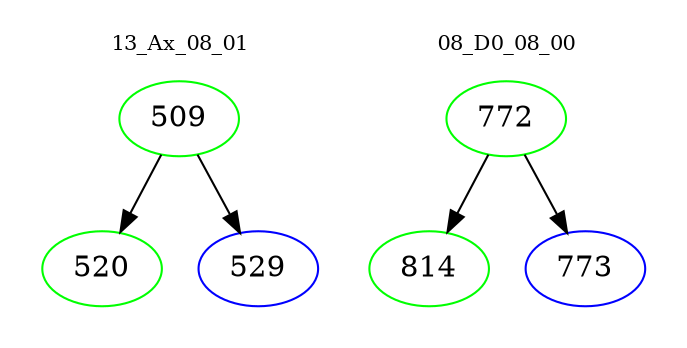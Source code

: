 digraph{
subgraph cluster_0 {
color = white
label = "13_Ax_08_01";
fontsize=10;
T0_509 [label="509", color="green"]
T0_509 -> T0_520 [color="black"]
T0_520 [label="520", color="green"]
T0_509 -> T0_529 [color="black"]
T0_529 [label="529", color="blue"]
}
subgraph cluster_1 {
color = white
label = "08_D0_08_00";
fontsize=10;
T1_772 [label="772", color="green"]
T1_772 -> T1_814 [color="black"]
T1_814 [label="814", color="green"]
T1_772 -> T1_773 [color="black"]
T1_773 [label="773", color="blue"]
}
}
